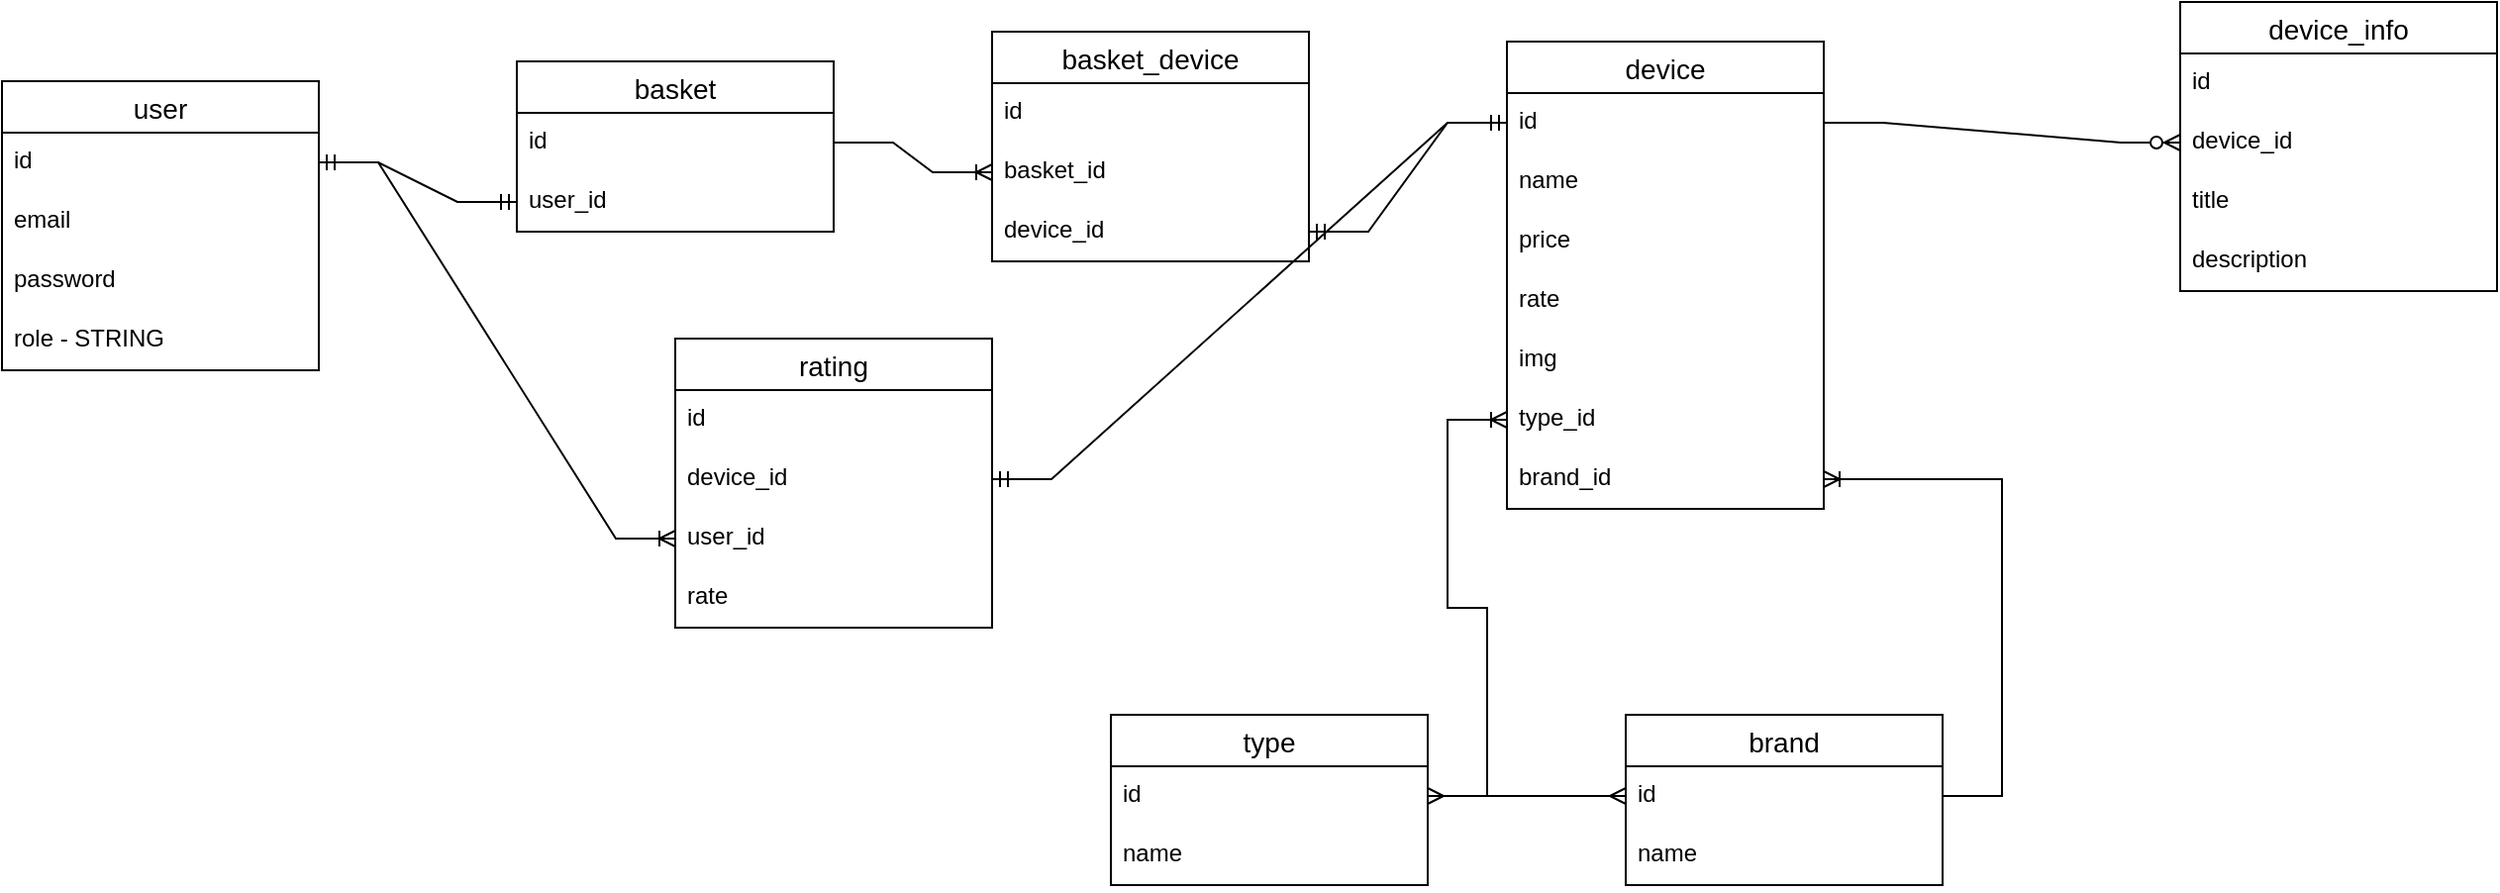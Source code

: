 <mxfile version="20.8.18" type="github">
  <diagram name="Страница 1" id="7HgN36zBUyw2NeRSlBv9">
    <mxGraphModel dx="1050" dy="581" grid="1" gridSize="10" guides="1" tooltips="1" connect="1" arrows="1" fold="1" page="1" pageScale="1" pageWidth="1169" pageHeight="1654" math="0" shadow="0">
      <root>
        <mxCell id="0" />
        <mxCell id="1" parent="0" />
        <mxCell id="Y_bODFNtnUo8VqJF6KTC-1" value="user" style="swimlane;fontStyle=0;childLayout=stackLayout;horizontal=1;startSize=26;horizontalStack=0;resizeParent=1;resizeParentMax=0;resizeLast=0;collapsible=1;marginBottom=0;align=center;fontSize=14;" vertex="1" parent="1">
          <mxGeometry x="50" y="50" width="160" height="146" as="geometry" />
        </mxCell>
        <mxCell id="Y_bODFNtnUo8VqJF6KTC-2" value="id" style="text;strokeColor=none;fillColor=none;spacingLeft=4;spacingRight=4;overflow=hidden;rotatable=0;points=[[0,0.5],[1,0.5]];portConstraint=eastwest;fontSize=12;" vertex="1" parent="Y_bODFNtnUo8VqJF6KTC-1">
          <mxGeometry y="26" width="160" height="30" as="geometry" />
        </mxCell>
        <mxCell id="Y_bODFNtnUo8VqJF6KTC-3" value="email" style="text;strokeColor=none;fillColor=none;spacingLeft=4;spacingRight=4;overflow=hidden;rotatable=0;points=[[0,0.5],[1,0.5]];portConstraint=eastwest;fontSize=12;" vertex="1" parent="Y_bODFNtnUo8VqJF6KTC-1">
          <mxGeometry y="56" width="160" height="30" as="geometry" />
        </mxCell>
        <mxCell id="Y_bODFNtnUo8VqJF6KTC-5" value="password" style="text;strokeColor=none;fillColor=none;spacingLeft=4;spacingRight=4;overflow=hidden;rotatable=0;points=[[0,0.5],[1,0.5]];portConstraint=eastwest;fontSize=12;" vertex="1" parent="Y_bODFNtnUo8VqJF6KTC-1">
          <mxGeometry y="86" width="160" height="30" as="geometry" />
        </mxCell>
        <mxCell id="Y_bODFNtnUo8VqJF6KTC-4" value="role - STRING" style="text;strokeColor=none;fillColor=none;spacingLeft=4;spacingRight=4;overflow=hidden;rotatable=0;points=[[0,0.5],[1,0.5]];portConstraint=eastwest;fontSize=12;" vertex="1" parent="Y_bODFNtnUo8VqJF6KTC-1">
          <mxGeometry y="116" width="160" height="30" as="geometry" />
        </mxCell>
        <mxCell id="Y_bODFNtnUo8VqJF6KTC-6" value="basket" style="swimlane;fontStyle=0;childLayout=stackLayout;horizontal=1;startSize=26;horizontalStack=0;resizeParent=1;resizeParentMax=0;resizeLast=0;collapsible=1;marginBottom=0;align=center;fontSize=14;" vertex="1" parent="1">
          <mxGeometry x="310" y="40" width="160" height="86" as="geometry" />
        </mxCell>
        <mxCell id="Y_bODFNtnUo8VqJF6KTC-7" value="id" style="text;strokeColor=none;fillColor=none;spacingLeft=4;spacingRight=4;overflow=hidden;rotatable=0;points=[[0,0.5],[1,0.5]];portConstraint=eastwest;fontSize=12;" vertex="1" parent="Y_bODFNtnUo8VqJF6KTC-6">
          <mxGeometry y="26" width="160" height="30" as="geometry" />
        </mxCell>
        <mxCell id="Y_bODFNtnUo8VqJF6KTC-10" value="user_id" style="text;strokeColor=none;fillColor=none;spacingLeft=4;spacingRight=4;overflow=hidden;rotatable=0;points=[[0,0.5],[1,0.5]];portConstraint=eastwest;fontSize=12;" vertex="1" parent="Y_bODFNtnUo8VqJF6KTC-6">
          <mxGeometry y="56" width="160" height="30" as="geometry" />
        </mxCell>
        <mxCell id="Y_bODFNtnUo8VqJF6KTC-11" value="" style="edgeStyle=entityRelationEdgeStyle;fontSize=12;html=1;endArrow=ERmandOne;startArrow=ERmandOne;rounded=0;" edge="1" parent="1" source="Y_bODFNtnUo8VqJF6KTC-2" target="Y_bODFNtnUo8VqJF6KTC-10">
          <mxGeometry width="100" height="100" relative="1" as="geometry">
            <mxPoint x="360" y="350" as="sourcePoint" />
            <mxPoint x="460" y="250" as="targetPoint" />
          </mxGeometry>
        </mxCell>
        <mxCell id="Y_bODFNtnUo8VqJF6KTC-13" value="device" style="swimlane;fontStyle=0;childLayout=stackLayout;horizontal=1;startSize=26;horizontalStack=0;resizeParent=1;resizeParentMax=0;resizeLast=0;collapsible=1;marginBottom=0;align=center;fontSize=14;" vertex="1" parent="1">
          <mxGeometry x="810" y="30" width="160" height="236" as="geometry" />
        </mxCell>
        <mxCell id="Y_bODFNtnUo8VqJF6KTC-14" value="id" style="text;strokeColor=none;fillColor=none;spacingLeft=4;spacingRight=4;overflow=hidden;rotatable=0;points=[[0,0.5],[1,0.5]];portConstraint=eastwest;fontSize=12;" vertex="1" parent="Y_bODFNtnUo8VqJF6KTC-13">
          <mxGeometry y="26" width="160" height="30" as="geometry" />
        </mxCell>
        <mxCell id="Y_bODFNtnUo8VqJF6KTC-18" value="name" style="text;strokeColor=none;fillColor=none;spacingLeft=4;spacingRight=4;overflow=hidden;rotatable=0;points=[[0,0.5],[1,0.5]];portConstraint=eastwest;fontSize=12;" vertex="1" parent="Y_bODFNtnUo8VqJF6KTC-13">
          <mxGeometry y="56" width="160" height="30" as="geometry" />
        </mxCell>
        <mxCell id="Y_bODFNtnUo8VqJF6KTC-17" value="price" style="text;strokeColor=none;fillColor=none;spacingLeft=4;spacingRight=4;overflow=hidden;rotatable=0;points=[[0,0.5],[1,0.5]];portConstraint=eastwest;fontSize=12;" vertex="1" parent="Y_bODFNtnUo8VqJF6KTC-13">
          <mxGeometry y="86" width="160" height="30" as="geometry" />
        </mxCell>
        <mxCell id="Y_bODFNtnUo8VqJF6KTC-16" value="rate" style="text;strokeColor=none;fillColor=none;spacingLeft=4;spacingRight=4;overflow=hidden;rotatable=0;points=[[0,0.5],[1,0.5]];portConstraint=eastwest;fontSize=12;" vertex="1" parent="Y_bODFNtnUo8VqJF6KTC-13">
          <mxGeometry y="116" width="160" height="30" as="geometry" />
        </mxCell>
        <mxCell id="Y_bODFNtnUo8VqJF6KTC-21" value="img" style="text;strokeColor=none;fillColor=none;spacingLeft=4;spacingRight=4;overflow=hidden;rotatable=0;points=[[0,0.5],[1,0.5]];portConstraint=eastwest;fontSize=12;" vertex="1" parent="Y_bODFNtnUo8VqJF6KTC-13">
          <mxGeometry y="146" width="160" height="30" as="geometry" />
        </mxCell>
        <mxCell id="Y_bODFNtnUo8VqJF6KTC-20" value="type_id&#xa;" style="text;strokeColor=none;fillColor=none;spacingLeft=4;spacingRight=4;overflow=hidden;rotatable=0;points=[[0,0.5],[1,0.5]];portConstraint=eastwest;fontSize=12;" vertex="1" parent="Y_bODFNtnUo8VqJF6KTC-13">
          <mxGeometry y="176" width="160" height="30" as="geometry" />
        </mxCell>
        <mxCell id="Y_bODFNtnUo8VqJF6KTC-15" value="brand_id" style="text;strokeColor=none;fillColor=none;spacingLeft=4;spacingRight=4;overflow=hidden;rotatable=0;points=[[0,0.5],[1,0.5]];portConstraint=eastwest;fontSize=12;" vertex="1" parent="Y_bODFNtnUo8VqJF6KTC-13">
          <mxGeometry y="206" width="160" height="30" as="geometry" />
        </mxCell>
        <mxCell id="Y_bODFNtnUo8VqJF6KTC-22" value="brand" style="swimlane;fontStyle=0;childLayout=stackLayout;horizontal=1;startSize=26;horizontalStack=0;resizeParent=1;resizeParentMax=0;resizeLast=0;collapsible=1;marginBottom=0;align=center;fontSize=14;" vertex="1" parent="1">
          <mxGeometry x="870" y="370" width="160" height="86" as="geometry" />
        </mxCell>
        <mxCell id="Y_bODFNtnUo8VqJF6KTC-23" value="id" style="text;strokeColor=none;fillColor=none;spacingLeft=4;spacingRight=4;overflow=hidden;rotatable=0;points=[[0,0.5],[1,0.5]];portConstraint=eastwest;fontSize=12;" vertex="1" parent="Y_bODFNtnUo8VqJF6KTC-22">
          <mxGeometry y="26" width="160" height="30" as="geometry" />
        </mxCell>
        <mxCell id="Y_bODFNtnUo8VqJF6KTC-24" value="name" style="text;strokeColor=none;fillColor=none;spacingLeft=4;spacingRight=4;overflow=hidden;rotatable=0;points=[[0,0.5],[1,0.5]];portConstraint=eastwest;fontSize=12;" vertex="1" parent="Y_bODFNtnUo8VqJF6KTC-22">
          <mxGeometry y="56" width="160" height="30" as="geometry" />
        </mxCell>
        <mxCell id="Y_bODFNtnUo8VqJF6KTC-25" value="type" style="swimlane;fontStyle=0;childLayout=stackLayout;horizontal=1;startSize=26;horizontalStack=0;resizeParent=1;resizeParentMax=0;resizeLast=0;collapsible=1;marginBottom=0;align=center;fontSize=14;" vertex="1" parent="1">
          <mxGeometry x="610" y="370" width="160" height="86" as="geometry" />
        </mxCell>
        <mxCell id="Y_bODFNtnUo8VqJF6KTC-26" value="id" style="text;strokeColor=none;fillColor=none;spacingLeft=4;spacingRight=4;overflow=hidden;rotatable=0;points=[[0,0.5],[1,0.5]];portConstraint=eastwest;fontSize=12;" vertex="1" parent="Y_bODFNtnUo8VqJF6KTC-25">
          <mxGeometry y="26" width="160" height="30" as="geometry" />
        </mxCell>
        <mxCell id="Y_bODFNtnUo8VqJF6KTC-27" value="name" style="text;strokeColor=none;fillColor=none;spacingLeft=4;spacingRight=4;overflow=hidden;rotatable=0;points=[[0,0.5],[1,0.5]];portConstraint=eastwest;fontSize=12;" vertex="1" parent="Y_bODFNtnUo8VqJF6KTC-25">
          <mxGeometry y="56" width="160" height="30" as="geometry" />
        </mxCell>
        <mxCell id="Y_bODFNtnUo8VqJF6KTC-28" value="" style="edgeStyle=entityRelationEdgeStyle;fontSize=12;html=1;endArrow=ERoneToMany;rounded=0;" edge="1" parent="1" source="Y_bODFNtnUo8VqJF6KTC-26" target="Y_bODFNtnUo8VqJF6KTC-20">
          <mxGeometry width="100" height="100" relative="1" as="geometry">
            <mxPoint x="360" y="350" as="sourcePoint" />
            <mxPoint x="460" y="250" as="targetPoint" />
          </mxGeometry>
        </mxCell>
        <mxCell id="Y_bODFNtnUo8VqJF6KTC-29" value="" style="edgeStyle=entityRelationEdgeStyle;fontSize=12;html=1;endArrow=ERoneToMany;rounded=0;" edge="1" parent="1" source="Y_bODFNtnUo8VqJF6KTC-23" target="Y_bODFNtnUo8VqJF6KTC-15">
          <mxGeometry width="100" height="100" relative="1" as="geometry">
            <mxPoint x="360" y="350" as="sourcePoint" />
            <mxPoint x="460" y="250" as="targetPoint" />
          </mxGeometry>
        </mxCell>
        <mxCell id="Y_bODFNtnUo8VqJF6KTC-30" value="" style="edgeStyle=entityRelationEdgeStyle;fontSize=12;html=1;endArrow=ERmany;startArrow=ERmany;rounded=0;" edge="1" parent="1" source="Y_bODFNtnUo8VqJF6KTC-26" target="Y_bODFNtnUo8VqJF6KTC-23">
          <mxGeometry width="100" height="100" relative="1" as="geometry">
            <mxPoint x="360" y="350" as="sourcePoint" />
            <mxPoint x="460" y="250" as="targetPoint" />
          </mxGeometry>
        </mxCell>
        <mxCell id="Y_bODFNtnUo8VqJF6KTC-31" value="device_info" style="swimlane;fontStyle=0;childLayout=stackLayout;horizontal=1;startSize=26;horizontalStack=0;resizeParent=1;resizeParentMax=0;resizeLast=0;collapsible=1;marginBottom=0;align=center;fontSize=14;" vertex="1" parent="1">
          <mxGeometry x="1150" y="10" width="160" height="146" as="geometry" />
        </mxCell>
        <mxCell id="Y_bODFNtnUo8VqJF6KTC-32" value="id" style="text;strokeColor=none;fillColor=none;spacingLeft=4;spacingRight=4;overflow=hidden;rotatable=0;points=[[0,0.5],[1,0.5]];portConstraint=eastwest;fontSize=12;" vertex="1" parent="Y_bODFNtnUo8VqJF6KTC-31">
          <mxGeometry y="26" width="160" height="30" as="geometry" />
        </mxCell>
        <mxCell id="Y_bODFNtnUo8VqJF6KTC-33" value="device_id" style="text;strokeColor=none;fillColor=none;spacingLeft=4;spacingRight=4;overflow=hidden;rotatable=0;points=[[0,0.5],[1,0.5]];portConstraint=eastwest;fontSize=12;" vertex="1" parent="Y_bODFNtnUo8VqJF6KTC-31">
          <mxGeometry y="56" width="160" height="30" as="geometry" />
        </mxCell>
        <mxCell id="Y_bODFNtnUo8VqJF6KTC-34" value="title" style="text;strokeColor=none;fillColor=none;spacingLeft=4;spacingRight=4;overflow=hidden;rotatable=0;points=[[0,0.5],[1,0.5]];portConstraint=eastwest;fontSize=12;" vertex="1" parent="Y_bODFNtnUo8VqJF6KTC-31">
          <mxGeometry y="86" width="160" height="30" as="geometry" />
        </mxCell>
        <mxCell id="Y_bODFNtnUo8VqJF6KTC-35" value="description" style="text;strokeColor=none;fillColor=none;spacingLeft=4;spacingRight=4;overflow=hidden;rotatable=0;points=[[0,0.5],[1,0.5]];portConstraint=eastwest;fontSize=12;" vertex="1" parent="Y_bODFNtnUo8VqJF6KTC-31">
          <mxGeometry y="116" width="160" height="30" as="geometry" />
        </mxCell>
        <mxCell id="Y_bODFNtnUo8VqJF6KTC-39" value="" style="edgeStyle=entityRelationEdgeStyle;fontSize=12;html=1;endArrow=ERzeroToMany;endFill=1;rounded=0;" edge="1" parent="1" source="Y_bODFNtnUo8VqJF6KTC-14" target="Y_bODFNtnUo8VqJF6KTC-33">
          <mxGeometry width="100" height="100" relative="1" as="geometry">
            <mxPoint x="600" y="350" as="sourcePoint" />
            <mxPoint x="700" y="250" as="targetPoint" />
          </mxGeometry>
        </mxCell>
        <mxCell id="Y_bODFNtnUo8VqJF6KTC-40" value="basket_device" style="swimlane;fontStyle=0;childLayout=stackLayout;horizontal=1;startSize=26;horizontalStack=0;resizeParent=1;resizeParentMax=0;resizeLast=0;collapsible=1;marginBottom=0;align=center;fontSize=14;" vertex="1" parent="1">
          <mxGeometry x="550" y="25" width="160" height="116" as="geometry" />
        </mxCell>
        <mxCell id="Y_bODFNtnUo8VqJF6KTC-41" value="id" style="text;strokeColor=none;fillColor=none;spacingLeft=4;spacingRight=4;overflow=hidden;rotatable=0;points=[[0,0.5],[1,0.5]];portConstraint=eastwest;fontSize=12;" vertex="1" parent="Y_bODFNtnUo8VqJF6KTC-40">
          <mxGeometry y="26" width="160" height="30" as="geometry" />
        </mxCell>
        <mxCell id="Y_bODFNtnUo8VqJF6KTC-43" value="basket_id" style="text;strokeColor=none;fillColor=none;spacingLeft=4;spacingRight=4;overflow=hidden;rotatable=0;points=[[0,0.5],[1,0.5]];portConstraint=eastwest;fontSize=12;" vertex="1" parent="Y_bODFNtnUo8VqJF6KTC-40">
          <mxGeometry y="56" width="160" height="30" as="geometry" />
        </mxCell>
        <mxCell id="Y_bODFNtnUo8VqJF6KTC-42" value="device_id" style="text;strokeColor=none;fillColor=none;spacingLeft=4;spacingRight=4;overflow=hidden;rotatable=0;points=[[0,0.5],[1,0.5]];portConstraint=eastwest;fontSize=12;" vertex="1" parent="Y_bODFNtnUo8VqJF6KTC-40">
          <mxGeometry y="86" width="160" height="30" as="geometry" />
        </mxCell>
        <mxCell id="Y_bODFNtnUo8VqJF6KTC-44" value="" style="edgeStyle=entityRelationEdgeStyle;fontSize=12;html=1;endArrow=ERoneToMany;rounded=0;" edge="1" parent="1" source="Y_bODFNtnUo8VqJF6KTC-7" target="Y_bODFNtnUo8VqJF6KTC-43">
          <mxGeometry width="100" height="100" relative="1" as="geometry">
            <mxPoint x="300" y="350" as="sourcePoint" />
            <mxPoint x="400" y="250" as="targetPoint" />
          </mxGeometry>
        </mxCell>
        <mxCell id="Y_bODFNtnUo8VqJF6KTC-45" value="" style="edgeStyle=entityRelationEdgeStyle;fontSize=12;html=1;endArrow=ERmandOne;startArrow=ERmandOne;rounded=0;" edge="1" parent="1" source="Y_bODFNtnUo8VqJF6KTC-42" target="Y_bODFNtnUo8VqJF6KTC-14">
          <mxGeometry width="100" height="100" relative="1" as="geometry">
            <mxPoint x="300" y="350" as="sourcePoint" />
            <mxPoint x="400" y="250" as="targetPoint" />
          </mxGeometry>
        </mxCell>
        <mxCell id="Y_bODFNtnUo8VqJF6KTC-46" value="rating" style="swimlane;fontStyle=0;childLayout=stackLayout;horizontal=1;startSize=26;horizontalStack=0;resizeParent=1;resizeParentMax=0;resizeLast=0;collapsible=1;marginBottom=0;align=center;fontSize=14;" vertex="1" parent="1">
          <mxGeometry x="390" y="180" width="160" height="146" as="geometry" />
        </mxCell>
        <mxCell id="Y_bODFNtnUo8VqJF6KTC-47" value="id" style="text;strokeColor=none;fillColor=none;spacingLeft=4;spacingRight=4;overflow=hidden;rotatable=0;points=[[0,0.5],[1,0.5]];portConstraint=eastwest;fontSize=12;" vertex="1" parent="Y_bODFNtnUo8VqJF6KTC-46">
          <mxGeometry y="26" width="160" height="30" as="geometry" />
        </mxCell>
        <mxCell id="Y_bODFNtnUo8VqJF6KTC-48" value="device_id" style="text;strokeColor=none;fillColor=none;spacingLeft=4;spacingRight=4;overflow=hidden;rotatable=0;points=[[0,0.5],[1,0.5]];portConstraint=eastwest;fontSize=12;" vertex="1" parent="Y_bODFNtnUo8VqJF6KTC-46">
          <mxGeometry y="56" width="160" height="30" as="geometry" />
        </mxCell>
        <mxCell id="Y_bODFNtnUo8VqJF6KTC-49" value="user_id" style="text;strokeColor=none;fillColor=none;spacingLeft=4;spacingRight=4;overflow=hidden;rotatable=0;points=[[0,0.5],[1,0.5]];portConstraint=eastwest;fontSize=12;" vertex="1" parent="Y_bODFNtnUo8VqJF6KTC-46">
          <mxGeometry y="86" width="160" height="30" as="geometry" />
        </mxCell>
        <mxCell id="Y_bODFNtnUo8VqJF6KTC-50" value="rate" style="text;strokeColor=none;fillColor=none;spacingLeft=4;spacingRight=4;overflow=hidden;rotatable=0;points=[[0,0.5],[1,0.5]];portConstraint=eastwest;fontSize=12;" vertex="1" parent="Y_bODFNtnUo8VqJF6KTC-46">
          <mxGeometry y="116" width="160" height="30" as="geometry" />
        </mxCell>
        <mxCell id="Y_bODFNtnUo8VqJF6KTC-51" value="" style="edgeStyle=entityRelationEdgeStyle;fontSize=12;html=1;endArrow=ERmandOne;startArrow=ERmandOne;rounded=0;" edge="1" parent="1" source="Y_bODFNtnUo8VqJF6KTC-48" target="Y_bODFNtnUo8VqJF6KTC-14">
          <mxGeometry width="100" height="100" relative="1" as="geometry">
            <mxPoint x="300" y="350" as="sourcePoint" />
            <mxPoint x="400" y="250" as="targetPoint" />
          </mxGeometry>
        </mxCell>
        <mxCell id="Y_bODFNtnUo8VqJF6KTC-53" value="" style="edgeStyle=entityRelationEdgeStyle;fontSize=12;html=1;endArrow=ERoneToMany;rounded=0;" edge="1" parent="1" source="Y_bODFNtnUo8VqJF6KTC-2" target="Y_bODFNtnUo8VqJF6KTC-49">
          <mxGeometry width="100" height="100" relative="1" as="geometry">
            <mxPoint x="460" y="350" as="sourcePoint" />
            <mxPoint x="560" y="250" as="targetPoint" />
          </mxGeometry>
        </mxCell>
      </root>
    </mxGraphModel>
  </diagram>
</mxfile>
